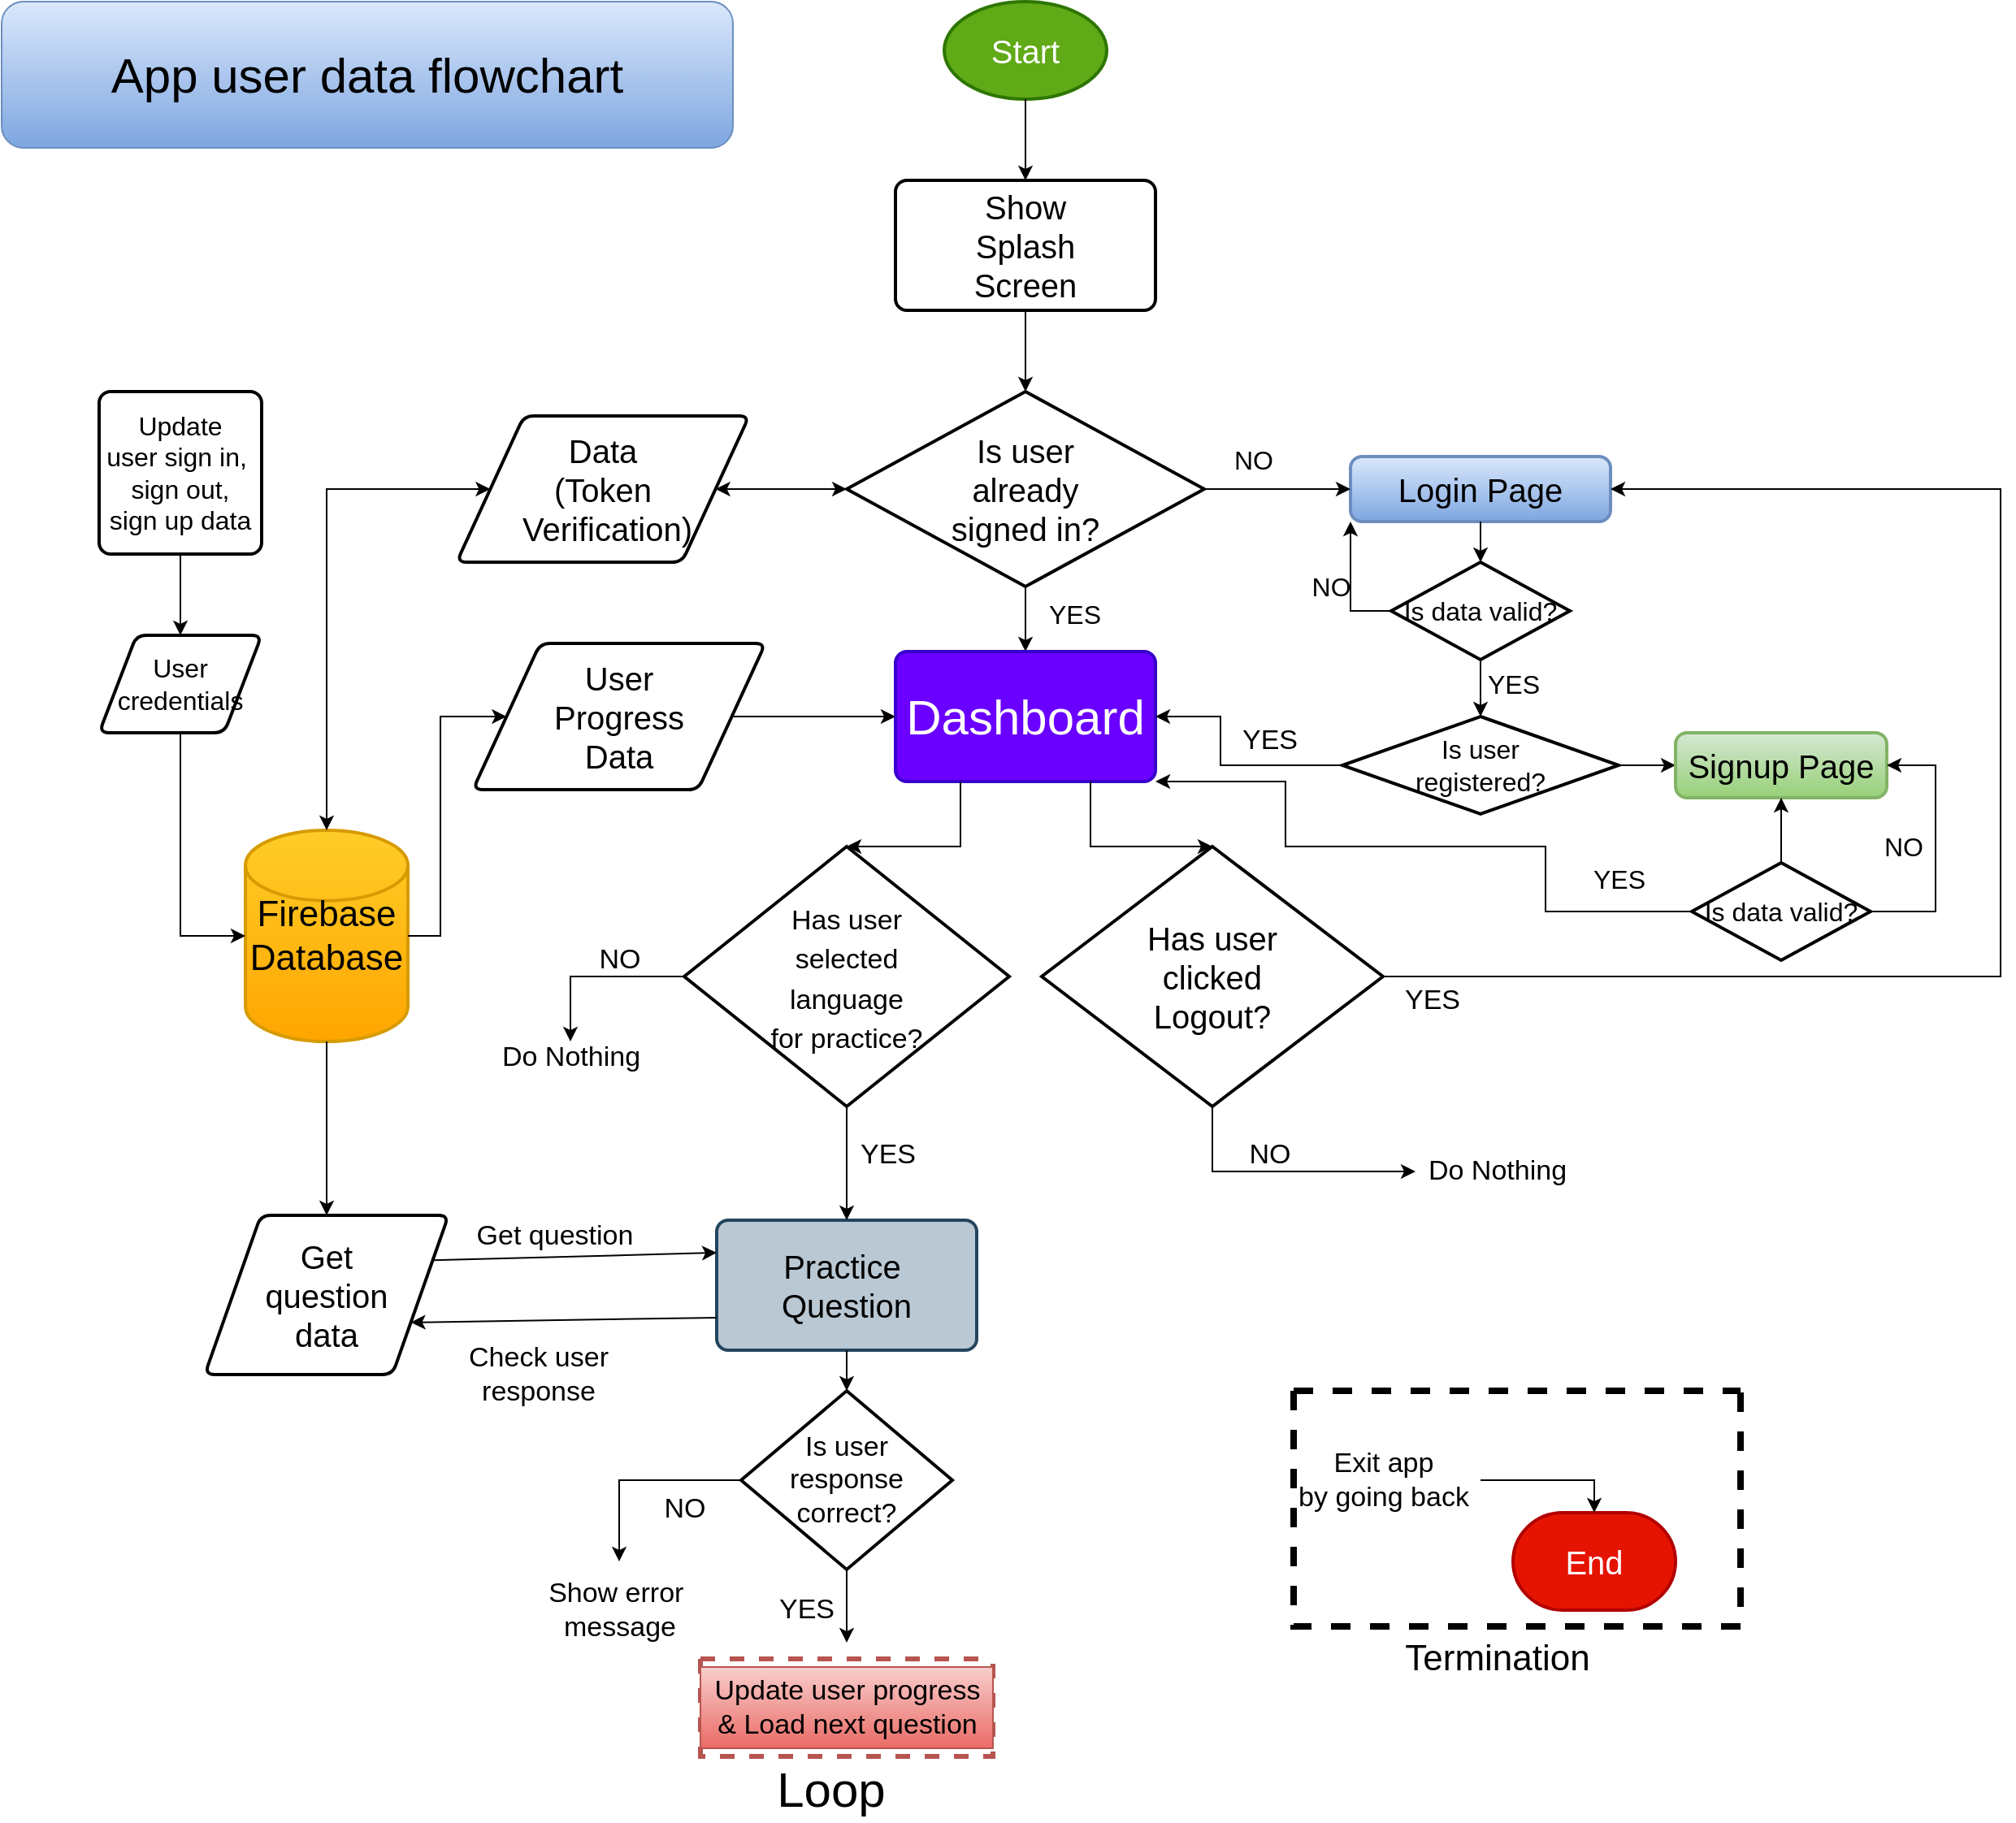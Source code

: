 <mxfile version="16.1.0" type="device"><diagram id="iTeTSBHItDn796xz2zNE" name="Page-1"><mxGraphModel dx="2170" dy="1230" grid="1" gridSize="10" guides="1" tooltips="1" connect="1" arrows="1" fold="1" page="1" pageScale="1" pageWidth="1654" pageHeight="1169" math="0" shadow="0"><root><mxCell id="0"/><mxCell id="1" parent="0"/><mxCell id="JfNLaWflrk9XX9AJtmkG-1" value="&lt;font style=&quot;font-size: 16px&quot;&gt;Is user &lt;br&gt;registered?&lt;/font&gt;" style="strokeWidth=2;html=1;shape=mxgraph.flowchart.decision;whiteSpace=wrap;" vertex="1" parent="1"><mxGeometry x="1015" y="480" width="170" height="60" as="geometry"/></mxCell><mxCell id="JfNLaWflrk9XX9AJtmkG-2" value="&lt;font style=&quot;font-size: 22px&quot;&gt;Firebase&lt;br&gt;Database&lt;/font&gt;" style="strokeWidth=2;html=1;shape=mxgraph.flowchart.database;whiteSpace=wrap;fillColor=#ffcd28;strokeColor=#d79b00;gradientColor=#ffa500;" vertex="1" parent="1"><mxGeometry x="340" y="550" width="100" height="130" as="geometry"/></mxCell><mxCell id="JfNLaWflrk9XX9AJtmkG-3" value="&lt;font style=&quot;font-size: 20px&quot;&gt;Data &lt;br&gt;(Token&lt;br&gt;&amp;nbsp;Verification)&lt;/font&gt;" style="shape=parallelogram;html=1;strokeWidth=2;perimeter=parallelogramPerimeter;whiteSpace=wrap;rounded=1;arcSize=12;size=0.23;" vertex="1" parent="1"><mxGeometry x="470" y="295" width="180" height="90" as="geometry"/></mxCell><mxCell id="JfNLaWflrk9XX9AJtmkG-4" value="&lt;font style=&quot;font-size: 20px&quot;&gt;Start&lt;/font&gt;" style="strokeWidth=2;html=1;shape=mxgraph.flowchart.start_1;whiteSpace=wrap;fillColor=#60a917;fontColor=#ffffff;strokeColor=#2D7600;" vertex="1" parent="1"><mxGeometry x="770" y="40" width="100" height="60" as="geometry"/></mxCell><mxCell id="JfNLaWflrk9XX9AJtmkG-5" value="&lt;font style=&quot;font-size: 20px&quot;&gt;Show &lt;br&gt;Splash&lt;br&gt;Screen&lt;/font&gt;" style="rounded=1;whiteSpace=wrap;html=1;absoluteArcSize=1;arcSize=14;strokeWidth=2;" vertex="1" parent="1"><mxGeometry x="740" y="150" width="160" height="80" as="geometry"/></mxCell><mxCell id="JfNLaWflrk9XX9AJtmkG-6" value="Login Page" style="rounded=1;whiteSpace=wrap;html=1;absoluteArcSize=1;arcSize=14;strokeWidth=2;fontSize=20;fillColor=#dae8fc;strokeColor=#6c8ebf;gradientColor=#7ea6e0;" vertex="1" parent="1"><mxGeometry x="1020" y="320" width="160" height="40" as="geometry"/></mxCell><mxCell id="JfNLaWflrk9XX9AJtmkG-7" value="Is user &lt;br&gt;already &lt;br&gt;signed in?" style="strokeWidth=2;html=1;shape=mxgraph.flowchart.decision;whiteSpace=wrap;fontSize=20;" vertex="1" parent="1"><mxGeometry x="710" y="280" width="220" height="120" as="geometry"/></mxCell><mxCell id="JfNLaWflrk9XX9AJtmkG-8" value="" style="endArrow=classic;html=1;rounded=0;fontSize=20;exitX=0.5;exitY=1;exitDx=0;exitDy=0;exitPerimeter=0;entryX=0.5;entryY=0;entryDx=0;entryDy=0;" edge="1" parent="1" source="JfNLaWflrk9XX9AJtmkG-4" target="JfNLaWflrk9XX9AJtmkG-5"><mxGeometry width="50" height="50" relative="1" as="geometry"><mxPoint x="800" y="250" as="sourcePoint"/><mxPoint x="850" y="200" as="targetPoint"/></mxGeometry></mxCell><mxCell id="JfNLaWflrk9XX9AJtmkG-9" value="" style="endArrow=classic;html=1;rounded=0;fontSize=20;exitX=0.5;exitY=1;exitDx=0;exitDy=0;entryX=0.5;entryY=0;entryDx=0;entryDy=0;entryPerimeter=0;" edge="1" parent="1" source="JfNLaWflrk9XX9AJtmkG-5" target="JfNLaWflrk9XX9AJtmkG-7"><mxGeometry width="50" height="50" relative="1" as="geometry"><mxPoint x="800" y="430" as="sourcePoint"/><mxPoint x="850" y="380" as="targetPoint"/></mxGeometry></mxCell><mxCell id="JfNLaWflrk9XX9AJtmkG-10" value="" style="endArrow=classic;html=1;rounded=0;fontSize=20;exitX=1;exitY=0.5;exitDx=0;exitDy=0;exitPerimeter=0;" edge="1" parent="1" source="JfNLaWflrk9XX9AJtmkG-7"><mxGeometry width="50" height="50" relative="1" as="geometry"><mxPoint x="800" y="430" as="sourcePoint"/><mxPoint x="1020" y="340.0" as="targetPoint"/></mxGeometry></mxCell><mxCell id="JfNLaWflrk9XX9AJtmkG-11" value="" style="endArrow=classic;html=1;rounded=0;fontSize=20;exitX=0.5;exitY=1;exitDx=0;exitDy=0;exitPerimeter=0;entryX=0.5;entryY=0;entryDx=0;entryDy=0;" edge="1" parent="1" source="JfNLaWflrk9XX9AJtmkG-7" target="JfNLaWflrk9XX9AJtmkG-12"><mxGeometry width="50" height="50" relative="1" as="geometry"><mxPoint x="800" y="520" as="sourcePoint"/><mxPoint x="820" y="440" as="targetPoint"/></mxGeometry></mxCell><mxCell id="JfNLaWflrk9XX9AJtmkG-12" value="&lt;font style=&quot;font-size: 30px&quot;&gt;Dashboard&lt;/font&gt;" style="rounded=1;whiteSpace=wrap;html=1;absoluteArcSize=1;arcSize=14;strokeWidth=2;fillColor=#6a00ff;fontColor=#ffffff;strokeColor=#3700CC;" vertex="1" parent="1"><mxGeometry x="740" y="440" width="160" height="80" as="geometry"/></mxCell><mxCell id="JfNLaWflrk9XX9AJtmkG-13" value="" style="endArrow=classic;startArrow=classic;html=1;rounded=0;fontSize=20;exitX=1;exitY=0.5;exitDx=0;exitDy=0;entryX=0;entryY=0.5;entryDx=0;entryDy=0;entryPerimeter=0;" edge="1" parent="1" source="JfNLaWflrk9XX9AJtmkG-3" target="JfNLaWflrk9XX9AJtmkG-7"><mxGeometry width="50" height="50" relative="1" as="geometry"><mxPoint x="800" y="500" as="sourcePoint"/><mxPoint x="850" y="450" as="targetPoint"/></mxGeometry></mxCell><mxCell id="JfNLaWflrk9XX9AJtmkG-14" value="" style="endArrow=classic;startArrow=classic;html=1;rounded=0;fontSize=20;exitX=0.5;exitY=0;exitDx=0;exitDy=0;exitPerimeter=0;entryX=0;entryY=0.5;entryDx=0;entryDy=0;" edge="1" parent="1" source="JfNLaWflrk9XX9AJtmkG-2" target="JfNLaWflrk9XX9AJtmkG-3"><mxGeometry width="50" height="50" relative="1" as="geometry"><mxPoint x="800" y="500" as="sourcePoint"/><mxPoint x="850" y="450" as="targetPoint"/><Array as="points"><mxPoint x="390" y="340"/></Array></mxGeometry></mxCell><mxCell id="JfNLaWflrk9XX9AJtmkG-15" value="&lt;font style=&quot;font-size: 16px&quot;&gt;NO&lt;/font&gt;" style="text;html=1;align=center;verticalAlign=middle;resizable=0;points=[];autosize=1;strokeColor=none;fillColor=none;fontSize=20;" vertex="1" parent="1"><mxGeometry x="940" y="305" width="40" height="30" as="geometry"/></mxCell><mxCell id="JfNLaWflrk9XX9AJtmkG-16" value="&lt;font style=&quot;font-size: 16px&quot;&gt;YES&lt;/font&gt;" style="text;html=1;align=center;verticalAlign=middle;resizable=0;points=[];autosize=1;strokeColor=none;fillColor=none;fontSize=20;" vertex="1" parent="1"><mxGeometry x="825" y="400" width="50" height="30" as="geometry"/></mxCell><mxCell id="JfNLaWflrk9XX9AJtmkG-17" value="&lt;span style=&quot;font-size: 20px&quot;&gt;User&lt;br&gt;Progress&lt;br&gt;Data&lt;/span&gt;" style="shape=parallelogram;html=1;strokeWidth=2;perimeter=parallelogramPerimeter;whiteSpace=wrap;rounded=1;arcSize=12;size=0.23;" vertex="1" parent="1"><mxGeometry x="480" y="435" width="180" height="90" as="geometry"/></mxCell><mxCell id="JfNLaWflrk9XX9AJtmkG-18" value="" style="endArrow=classic;html=1;rounded=0;fontSize=20;exitX=1;exitY=0.5;exitDx=0;exitDy=0;exitPerimeter=0;entryX=0;entryY=0.5;entryDx=0;entryDy=0;" edge="1" parent="1" source="JfNLaWflrk9XX9AJtmkG-2" target="JfNLaWflrk9XX9AJtmkG-17"><mxGeometry width="50" height="50" relative="1" as="geometry"><mxPoint x="800" y="500" as="sourcePoint"/><mxPoint x="850" y="450" as="targetPoint"/><Array as="points"><mxPoint x="460" y="615"/><mxPoint x="460" y="480"/></Array></mxGeometry></mxCell><mxCell id="JfNLaWflrk9XX9AJtmkG-19" value="" style="endArrow=classic;html=1;rounded=0;fontSize=20;exitX=1;exitY=0.5;exitDx=0;exitDy=0;entryX=0;entryY=0.5;entryDx=0;entryDy=0;" edge="1" parent="1" source="JfNLaWflrk9XX9AJtmkG-17" target="JfNLaWflrk9XX9AJtmkG-12"><mxGeometry width="50" height="50" relative="1" as="geometry"><mxPoint x="800" y="500" as="sourcePoint"/><mxPoint x="850" y="450" as="targetPoint"/></mxGeometry></mxCell><mxCell id="JfNLaWflrk9XX9AJtmkG-20" value="Has user&lt;br&gt;clicked&lt;br&gt;Logout?" style="strokeWidth=2;html=1;shape=mxgraph.flowchart.decision;whiteSpace=wrap;fontSize=20;" vertex="1" parent="1"><mxGeometry x="830" y="560" width="210" height="160" as="geometry"/></mxCell><mxCell id="JfNLaWflrk9XX9AJtmkG-21" value="&lt;font style=&quot;font-size: 17px&quot;&gt;Has user&lt;br&gt;selected&lt;br&gt;language&lt;br&gt;for practice?&lt;/font&gt;" style="strokeWidth=2;html=1;shape=mxgraph.flowchart.decision;whiteSpace=wrap;fontSize=20;" vertex="1" parent="1"><mxGeometry x="610" y="560" width="200" height="160" as="geometry"/></mxCell><mxCell id="JfNLaWflrk9XX9AJtmkG-22" value="" style="endArrow=classic;html=1;rounded=0;fontSize=20;exitX=0.25;exitY=1;exitDx=0;exitDy=0;entryX=0.5;entryY=0;entryDx=0;entryDy=0;entryPerimeter=0;" edge="1" parent="1" source="JfNLaWflrk9XX9AJtmkG-12" target="JfNLaWflrk9XX9AJtmkG-21"><mxGeometry width="50" height="50" relative="1" as="geometry"><mxPoint x="800" y="550" as="sourcePoint"/><mxPoint x="850" y="500" as="targetPoint"/><Array as="points"><mxPoint x="780" y="560"/></Array></mxGeometry></mxCell><mxCell id="JfNLaWflrk9XX9AJtmkG-23" value="" style="endArrow=classic;html=1;rounded=0;fontSize=20;entryX=0.5;entryY=0;entryDx=0;entryDy=0;entryPerimeter=0;exitX=0.75;exitY=1;exitDx=0;exitDy=0;" edge="1" parent="1" source="JfNLaWflrk9XX9AJtmkG-12" target="JfNLaWflrk9XX9AJtmkG-20"><mxGeometry width="50" height="50" relative="1" as="geometry"><mxPoint x="800" y="550" as="sourcePoint"/><mxPoint x="850" y="500" as="targetPoint"/><Array as="points"><mxPoint x="860" y="560"/></Array></mxGeometry></mxCell><mxCell id="JfNLaWflrk9XX9AJtmkG-24" value="&lt;span style=&quot;font-size: 20px&quot;&gt;Practice&amp;nbsp;&lt;br&gt;Question&lt;br&gt;&lt;/span&gt;" style="rounded=1;whiteSpace=wrap;html=1;absoluteArcSize=1;arcSize=14;strokeWidth=2;fillColor=#bac8d3;strokeColor=#23445d;" vertex="1" parent="1"><mxGeometry x="630" y="790" width="160" height="80" as="geometry"/></mxCell><mxCell id="JfNLaWflrk9XX9AJtmkG-25" value="&lt;span style=&quot;font-size: 20px&quot;&gt;Get &lt;br&gt;question &lt;br&gt;data&lt;/span&gt;" style="shape=parallelogram;html=1;strokeWidth=2;perimeter=parallelogramPerimeter;whiteSpace=wrap;rounded=1;arcSize=12;size=0.23;" vertex="1" parent="1"><mxGeometry x="315" y="787" width="150" height="98" as="geometry"/></mxCell><mxCell id="JfNLaWflrk9XX9AJtmkG-26" value="" style="endArrow=classic;html=1;rounded=0;fontSize=17;exitX=0.5;exitY=1;exitDx=0;exitDy=0;exitPerimeter=0;entryX=0.5;entryY=0;entryDx=0;entryDy=0;" edge="1" parent="1" source="JfNLaWflrk9XX9AJtmkG-2" target="JfNLaWflrk9XX9AJtmkG-25"><mxGeometry width="50" height="50" relative="1" as="geometry"><mxPoint x="800" y="710" as="sourcePoint"/><mxPoint x="850" y="660" as="targetPoint"/></mxGeometry></mxCell><mxCell id="JfNLaWflrk9XX9AJtmkG-27" value="" style="endArrow=classic;html=1;rounded=0;fontSize=17;exitX=1;exitY=0.25;exitDx=0;exitDy=0;entryX=0;entryY=0.25;entryDx=0;entryDy=0;" edge="1" parent="1" source="JfNLaWflrk9XX9AJtmkG-25" target="JfNLaWflrk9XX9AJtmkG-24"><mxGeometry width="50" height="50" relative="1" as="geometry"><mxPoint x="800" y="710" as="sourcePoint"/><mxPoint x="850" y="660" as="targetPoint"/></mxGeometry></mxCell><mxCell id="JfNLaWflrk9XX9AJtmkG-28" value="" style="endArrow=classic;html=1;rounded=0;fontSize=17;entryX=0.5;entryY=0;entryDx=0;entryDy=0;exitX=0.5;exitY=1;exitDx=0;exitDy=0;exitPerimeter=0;" edge="1" parent="1" source="JfNLaWflrk9XX9AJtmkG-21" target="JfNLaWflrk9XX9AJtmkG-24"><mxGeometry width="50" height="50" relative="1" as="geometry"><mxPoint x="760" y="800" as="sourcePoint"/><mxPoint x="810" y="750" as="targetPoint"/></mxGeometry></mxCell><mxCell id="JfNLaWflrk9XX9AJtmkG-29" value="" style="endArrow=classic;html=1;rounded=0;fontSize=17;exitX=0;exitY=0.5;exitDx=0;exitDy=0;exitPerimeter=0;" edge="1" parent="1" source="JfNLaWflrk9XX9AJtmkG-21"><mxGeometry width="50" height="50" relative="1" as="geometry"><mxPoint x="760" y="710" as="sourcePoint"/><mxPoint x="540" y="680" as="targetPoint"/><Array as="points"><mxPoint x="540" y="640"/></Array></mxGeometry></mxCell><mxCell id="JfNLaWflrk9XX9AJtmkG-30" value="Do Nothing" style="text;html=1;align=center;verticalAlign=middle;resizable=0;points=[];autosize=1;strokeColor=none;fillColor=none;fontSize=17;" vertex="1" parent="1"><mxGeometry x="490" y="675" width="100" height="30" as="geometry"/></mxCell><mxCell id="JfNLaWflrk9XX9AJtmkG-31" value="NO" style="text;html=1;align=center;verticalAlign=middle;resizable=0;points=[];autosize=1;strokeColor=none;fillColor=none;fontSize=17;" vertex="1" parent="1"><mxGeometry x="550" y="615" width="40" height="30" as="geometry"/></mxCell><mxCell id="JfNLaWflrk9XX9AJtmkG-32" value="YES" style="text;html=1;align=center;verticalAlign=middle;resizable=0;points=[];autosize=1;strokeColor=none;fillColor=none;fontSize=17;" vertex="1" parent="1"><mxGeometry x="710" y="735" width="50" height="30" as="geometry"/></mxCell><mxCell id="JfNLaWflrk9XX9AJtmkG-33" value="" style="endArrow=classic;html=1;rounded=0;fontSize=17;exitX=1;exitY=0.5;exitDx=0;exitDy=0;exitPerimeter=0;entryX=1;entryY=0.5;entryDx=0;entryDy=0;" edge="1" parent="1" source="JfNLaWflrk9XX9AJtmkG-20" target="JfNLaWflrk9XX9AJtmkG-6"><mxGeometry width="50" height="50" relative="1" as="geometry"><mxPoint x="970" y="710" as="sourcePoint"/><mxPoint x="1140" y="640" as="targetPoint"/><Array as="points"><mxPoint x="1420" y="640"/><mxPoint x="1420" y="340"/></Array></mxGeometry></mxCell><mxCell id="JfNLaWflrk9XX9AJtmkG-34" value="" style="endArrow=classic;html=1;rounded=0;fontSize=17;exitX=0.5;exitY=1;exitDx=0;exitDy=0;exitPerimeter=0;" edge="1" parent="1" source="JfNLaWflrk9XX9AJtmkG-20"><mxGeometry width="50" height="50" relative="1" as="geometry"><mxPoint x="970" y="710" as="sourcePoint"/><mxPoint x="1060" y="760" as="targetPoint"/><Array as="points"><mxPoint x="935" y="760"/></Array></mxGeometry></mxCell><mxCell id="JfNLaWflrk9XX9AJtmkG-35" value="Do Nothing" style="text;html=1;align=center;verticalAlign=middle;resizable=0;points=[];autosize=1;strokeColor=none;fillColor=none;fontSize=17;" vertex="1" parent="1"><mxGeometry x="1060" y="745" width="100" height="30" as="geometry"/></mxCell><mxCell id="JfNLaWflrk9XX9AJtmkG-36" value="NO" style="text;html=1;align=center;verticalAlign=middle;resizable=0;points=[];autosize=1;strokeColor=none;fillColor=none;fontSize=17;" vertex="1" parent="1"><mxGeometry x="950" y="735" width="40" height="30" as="geometry"/></mxCell><mxCell id="JfNLaWflrk9XX9AJtmkG-37" value="YES" style="text;html=1;align=center;verticalAlign=middle;resizable=0;points=[];autosize=1;strokeColor=none;fillColor=none;fontSize=17;" vertex="1" parent="1"><mxGeometry x="1045" y="640" width="50" height="30" as="geometry"/></mxCell><mxCell id="JfNLaWflrk9XX9AJtmkG-38" value="" style="endArrow=classic;html=1;rounded=0;fontSize=17;exitX=0;exitY=0.75;exitDx=0;exitDy=0;entryX=1;entryY=0.75;entryDx=0;entryDy=0;" edge="1" parent="1" source="JfNLaWflrk9XX9AJtmkG-24" target="JfNLaWflrk9XX9AJtmkG-25"><mxGeometry width="50" height="50" relative="1" as="geometry"><mxPoint x="720" y="800" as="sourcePoint"/><mxPoint x="770" y="750" as="targetPoint"/></mxGeometry></mxCell><mxCell id="JfNLaWflrk9XX9AJtmkG-39" value="Get question" style="text;html=1;align=center;verticalAlign=middle;resizable=0;points=[];autosize=1;strokeColor=none;fillColor=none;fontSize=17;" vertex="1" parent="1"><mxGeometry x="475" y="785" width="110" height="30" as="geometry"/></mxCell><mxCell id="JfNLaWflrk9XX9AJtmkG-40" value="Check user &lt;br&gt;response" style="text;html=1;align=center;verticalAlign=middle;resizable=0;points=[];autosize=1;strokeColor=none;fillColor=none;fontSize=17;" vertex="1" parent="1"><mxGeometry x="470" y="860" width="100" height="50" as="geometry"/></mxCell><mxCell id="JfNLaWflrk9XX9AJtmkG-41" value="Is user&lt;br&gt;response&lt;br&gt;correct?" style="strokeWidth=2;html=1;shape=mxgraph.flowchart.decision;whiteSpace=wrap;fontSize=17;" vertex="1" parent="1"><mxGeometry x="645" y="895" width="130" height="110" as="geometry"/></mxCell><mxCell id="JfNLaWflrk9XX9AJtmkG-42" value="" style="endArrow=classic;html=1;rounded=0;fontSize=17;entryX=0.5;entryY=0;entryDx=0;entryDy=0;entryPerimeter=0;exitX=0.5;exitY=1;exitDx=0;exitDy=0;" edge="1" parent="1" source="JfNLaWflrk9XX9AJtmkG-24" target="JfNLaWflrk9XX9AJtmkG-41"><mxGeometry width="50" height="50" relative="1" as="geometry"><mxPoint x="720" y="950" as="sourcePoint"/><mxPoint x="770" y="900" as="targetPoint"/></mxGeometry></mxCell><mxCell id="JfNLaWflrk9XX9AJtmkG-43" value="" style="endArrow=classic;html=1;rounded=0;fontSize=17;exitX=0;exitY=0.5;exitDx=0;exitDy=0;exitPerimeter=0;" edge="1" parent="1" source="JfNLaWflrk9XX9AJtmkG-41"><mxGeometry width="50" height="50" relative="1" as="geometry"><mxPoint x="720" y="950" as="sourcePoint"/><mxPoint x="570" y="1000" as="targetPoint"/><Array as="points"><mxPoint x="570" y="950"/></Array></mxGeometry></mxCell><mxCell id="JfNLaWflrk9XX9AJtmkG-44" value="" style="endArrow=classic;html=1;rounded=0;fontSize=17;exitX=0.5;exitY=1;exitDx=0;exitDy=0;exitPerimeter=0;" edge="1" parent="1" source="JfNLaWflrk9XX9AJtmkG-41"><mxGeometry width="50" height="50" relative="1" as="geometry"><mxPoint x="720" y="950" as="sourcePoint"/><mxPoint x="710" y="1050" as="targetPoint"/></mxGeometry></mxCell><mxCell id="JfNLaWflrk9XX9AJtmkG-45" value="NO" style="text;html=1;align=center;verticalAlign=middle;resizable=0;points=[];autosize=1;strokeColor=none;fillColor=none;fontSize=17;" vertex="1" parent="1"><mxGeometry x="590" y="952.5" width="40" height="30" as="geometry"/></mxCell><mxCell id="JfNLaWflrk9XX9AJtmkG-46" value="Show&amp;nbsp;error&amp;nbsp;&lt;br&gt;message" style="text;html=1;align=center;verticalAlign=middle;resizable=0;points=[];autosize=1;strokeColor=none;fillColor=none;fontSize=17;" vertex="1" parent="1"><mxGeometry x="520" y="1005" width="100" height="50" as="geometry"/></mxCell><mxCell id="JfNLaWflrk9XX9AJtmkG-47" value="YES" style="text;html=1;align=center;verticalAlign=middle;resizable=0;points=[];autosize=1;strokeColor=none;fillColor=none;fontSize=17;" vertex="1" parent="1"><mxGeometry x="660" y="1015" width="50" height="30" as="geometry"/></mxCell><mxCell id="JfNLaWflrk9XX9AJtmkG-48" value="" style="endArrow=classic;html=1;rounded=0;fontSize=17;exitX=0.5;exitY=1;exitDx=0;exitDy=0;entryX=0.5;entryY=0;entryDx=0;entryDy=0;entryPerimeter=0;" edge="1" parent="1" source="JfNLaWflrk9XX9AJtmkG-6" target="JfNLaWflrk9XX9AJtmkG-54"><mxGeometry width="50" height="50" relative="1" as="geometry"><mxPoint x="1150" y="380" as="sourcePoint"/><mxPoint x="1240" y="340" as="targetPoint"/></mxGeometry></mxCell><mxCell id="JfNLaWflrk9XX9AJtmkG-49" value="" style="endArrow=classic;html=1;rounded=0;fontSize=17;exitX=0;exitY=0.5;exitDx=0;exitDy=0;exitPerimeter=0;entryX=1;entryY=0.5;entryDx=0;entryDy=0;" edge="1" parent="1" source="JfNLaWflrk9XX9AJtmkG-1" target="JfNLaWflrk9XX9AJtmkG-12"><mxGeometry width="50" height="50" relative="1" as="geometry"><mxPoint x="1150" y="380" as="sourcePoint"/><mxPoint x="1200" y="330" as="targetPoint"/><Array as="points"><mxPoint x="940" y="510"/><mxPoint x="940" y="480"/></Array></mxGeometry></mxCell><mxCell id="JfNLaWflrk9XX9AJtmkG-50" value="YES" style="text;html=1;align=center;verticalAlign=middle;resizable=0;points=[];autosize=1;strokeColor=none;fillColor=none;fontSize=17;" vertex="1" parent="1"><mxGeometry x="945" y="480" width="50" height="30" as="geometry"/></mxCell><mxCell id="JfNLaWflrk9XX9AJtmkG-51" value="" style="endArrow=classic;html=1;rounded=0;fontSize=17;exitX=1;exitY=0.5;exitDx=0;exitDy=0;exitPerimeter=0;entryX=0;entryY=0.5;entryDx=0;entryDy=0;" edge="1" parent="1" source="JfNLaWflrk9XX9AJtmkG-1" target="JfNLaWflrk9XX9AJtmkG-52"><mxGeometry width="50" height="50" relative="1" as="geometry"><mxPoint x="1150" y="380" as="sourcePoint"/><mxPoint x="1220" y="510" as="targetPoint"/></mxGeometry></mxCell><mxCell id="JfNLaWflrk9XX9AJtmkG-52" value="Signup Page" style="rounded=1;whiteSpace=wrap;html=1;absoluteArcSize=1;arcSize=14;strokeWidth=2;fontSize=20;fillColor=#d5e8d4;strokeColor=#82b366;gradientColor=#97d077;" vertex="1" parent="1"><mxGeometry x="1220" y="490" width="130" height="40" as="geometry"/></mxCell><mxCell id="JfNLaWflrk9XX9AJtmkG-53" value="" style="edgeStyle=orthogonalEdgeStyle;rounded=0;orthogonalLoop=1;jettySize=auto;html=1;fontSize=16;" edge="1" parent="1" source="JfNLaWflrk9XX9AJtmkG-54" target="JfNLaWflrk9XX9AJtmkG-1"><mxGeometry relative="1" as="geometry"/></mxCell><mxCell id="JfNLaWflrk9XX9AJtmkG-54" value="&lt;font style=&quot;font-size: 16px&quot;&gt;Is data valid?&lt;/font&gt;" style="strokeWidth=2;html=1;shape=mxgraph.flowchart.decision;whiteSpace=wrap;" vertex="1" parent="1"><mxGeometry x="1045" y="385" width="110" height="60" as="geometry"/></mxCell><mxCell id="JfNLaWflrk9XX9AJtmkG-55" value="" style="endArrow=classic;html=1;rounded=0;fontSize=16;exitX=0;exitY=0.5;exitDx=0;exitDy=0;exitPerimeter=0;entryX=0;entryY=1;entryDx=0;entryDy=0;" edge="1" parent="1" source="JfNLaWflrk9XX9AJtmkG-54" target="JfNLaWflrk9XX9AJtmkG-6"><mxGeometry width="50" height="50" relative="1" as="geometry"><mxPoint x="1140" y="470" as="sourcePoint"/><mxPoint x="1190" y="420" as="targetPoint"/><Array as="points"><mxPoint x="1020" y="415"/></Array></mxGeometry></mxCell><mxCell id="JfNLaWflrk9XX9AJtmkG-56" value="NO&amp;nbsp;" style="text;html=1;align=center;verticalAlign=middle;resizable=0;points=[];autosize=1;strokeColor=none;fillColor=none;fontSize=16;" vertex="1" parent="1"><mxGeometry x="990" y="390" width="40" height="20" as="geometry"/></mxCell><mxCell id="JfNLaWflrk9XX9AJtmkG-57" value="YES" style="text;html=1;align=center;verticalAlign=middle;resizable=0;points=[];autosize=1;strokeColor=none;fillColor=none;fontSize=16;" vertex="1" parent="1"><mxGeometry x="1095" y="450" width="50" height="20" as="geometry"/></mxCell><mxCell id="JfNLaWflrk9XX9AJtmkG-58" value="" style="edgeStyle=orthogonalEdgeStyle;rounded=0;orthogonalLoop=1;jettySize=auto;html=1;fontSize=16;" edge="1" parent="1" source="JfNLaWflrk9XX9AJtmkG-59" target="JfNLaWflrk9XX9AJtmkG-52"><mxGeometry relative="1" as="geometry"/></mxCell><mxCell id="JfNLaWflrk9XX9AJtmkG-59" value="&lt;font style=&quot;font-size: 16px&quot;&gt;Is data valid?&lt;/font&gt;" style="strokeWidth=2;html=1;shape=mxgraph.flowchart.decision;whiteSpace=wrap;" vertex="1" parent="1"><mxGeometry x="1230" y="570" width="110" height="60" as="geometry"/></mxCell><mxCell id="JfNLaWflrk9XX9AJtmkG-60" value="" style="endArrow=classic;html=1;rounded=0;fontSize=16;exitX=0;exitY=0.5;exitDx=0;exitDy=0;exitPerimeter=0;entryX=1;entryY=1;entryDx=0;entryDy=0;" edge="1" parent="1" source="JfNLaWflrk9XX9AJtmkG-59" target="JfNLaWflrk9XX9AJtmkG-12"><mxGeometry width="50" height="50" relative="1" as="geometry"><mxPoint x="1140" y="480" as="sourcePoint"/><mxPoint x="1190" y="430" as="targetPoint"/><Array as="points"><mxPoint x="1140" y="600"/><mxPoint x="1140" y="560"/><mxPoint x="980" y="560"/><mxPoint x="980" y="520"/></Array></mxGeometry></mxCell><mxCell id="JfNLaWflrk9XX9AJtmkG-61" value="YES" style="text;html=1;align=center;verticalAlign=middle;resizable=0;points=[];autosize=1;strokeColor=none;fillColor=none;fontSize=16;" vertex="1" parent="1"><mxGeometry x="1160" y="570" width="50" height="20" as="geometry"/></mxCell><mxCell id="JfNLaWflrk9XX9AJtmkG-62" value="" style="endArrow=classic;html=1;rounded=0;fontSize=16;exitX=1;exitY=0.5;exitDx=0;exitDy=0;exitPerimeter=0;entryX=1;entryY=0.5;entryDx=0;entryDy=0;" edge="1" parent="1" source="JfNLaWflrk9XX9AJtmkG-59" target="JfNLaWflrk9XX9AJtmkG-52"><mxGeometry width="50" height="50" relative="1" as="geometry"><mxPoint x="1140" y="480" as="sourcePoint"/><mxPoint x="1190" y="430" as="targetPoint"/><Array as="points"><mxPoint x="1380" y="600"/><mxPoint x="1380" y="510"/></Array></mxGeometry></mxCell><mxCell id="JfNLaWflrk9XX9AJtmkG-63" value="NO" style="text;html=1;align=center;verticalAlign=middle;resizable=0;points=[];autosize=1;strokeColor=none;fillColor=none;fontSize=16;" vertex="1" parent="1"><mxGeometry x="1340" y="550" width="40" height="20" as="geometry"/></mxCell><mxCell id="JfNLaWflrk9XX9AJtmkG-64" value="" style="endArrow=classic;html=1;rounded=0;fontSize=16;entryX=0;entryY=0.5;entryDx=0;entryDy=0;entryPerimeter=0;exitX=0.5;exitY=1;exitDx=0;exitDy=0;" edge="1" parent="1" source="JfNLaWflrk9XX9AJtmkG-66" target="JfNLaWflrk9XX9AJtmkG-2"><mxGeometry width="50" height="50" relative="1" as="geometry"><mxPoint x="300" y="440" as="sourcePoint"/><mxPoint x="440" y="650" as="targetPoint"/><Array as="points"><mxPoint x="300" y="615"/></Array></mxGeometry></mxCell><mxCell id="JfNLaWflrk9XX9AJtmkG-65" value="Update&lt;br&gt;user sign in,&amp;nbsp;&lt;br&gt;sign out,&lt;br&gt;sign up data" style="rounded=1;whiteSpace=wrap;html=1;absoluteArcSize=1;arcSize=14;strokeWidth=2;fontSize=16;" vertex="1" parent="1"><mxGeometry x="250" y="280" width="100" height="100" as="geometry"/></mxCell><mxCell id="JfNLaWflrk9XX9AJtmkG-66" value="User&lt;br&gt;credentials" style="shape=parallelogram;html=1;strokeWidth=2;perimeter=parallelogramPerimeter;whiteSpace=wrap;rounded=1;arcSize=12;size=0.23;fontSize=16;" vertex="1" parent="1"><mxGeometry x="250" y="430" width="100" height="60" as="geometry"/></mxCell><mxCell id="JfNLaWflrk9XX9AJtmkG-67" value="" style="endArrow=classic;html=1;rounded=0;fontSize=16;exitX=0.5;exitY=1;exitDx=0;exitDy=0;entryX=0.5;entryY=0;entryDx=0;entryDy=0;" edge="1" parent="1" source="JfNLaWflrk9XX9AJtmkG-65" target="JfNLaWflrk9XX9AJtmkG-66"><mxGeometry width="50" height="50" relative="1" as="geometry"><mxPoint x="450" y="410" as="sourcePoint"/><mxPoint x="500" y="360" as="targetPoint"/></mxGeometry></mxCell><mxCell id="JfNLaWflrk9XX9AJtmkG-68" value="" style="swimlane;startSize=0;fontSize=22;dashed=1;strokeWidth=4;" vertex="1" parent="1"><mxGeometry x="985" y="895" width="275" height="145" as="geometry"/></mxCell><mxCell id="JfNLaWflrk9XX9AJtmkG-69" value="&lt;font style=&quot;font-size: 20px&quot;&gt;End&lt;/font&gt;" style="strokeWidth=2;html=1;shape=mxgraph.flowchart.terminator;whiteSpace=wrap;fillColor=#e51400;fontColor=#ffffff;strokeColor=#B20000;" vertex="1" parent="JfNLaWflrk9XX9AJtmkG-68"><mxGeometry x="135" y="75" width="100" height="60" as="geometry"/></mxCell><mxCell id="JfNLaWflrk9XX9AJtmkG-70" value="" style="endArrow=classic;html=1;rounded=0;fontSize=16;entryX=0.5;entryY=0;entryDx=0;entryDy=0;entryPerimeter=0;" edge="1" parent="JfNLaWflrk9XX9AJtmkG-68" target="JfNLaWflrk9XX9AJtmkG-69"><mxGeometry width="50" height="50" relative="1" as="geometry"><mxPoint x="115" y="55" as="sourcePoint"/><mxPoint x="405" y="-65" as="targetPoint"/><Array as="points"><mxPoint x="185" y="55"/></Array></mxGeometry></mxCell><mxCell id="JfNLaWflrk9XX9AJtmkG-71" value="&lt;font style=&quot;font-size: 17px&quot;&gt;Exit app&lt;br&gt;by going back&lt;/font&gt;" style="text;html=1;align=center;verticalAlign=middle;resizable=0;points=[];autosize=1;strokeColor=none;fillColor=none;fontSize=16;" vertex="1" parent="JfNLaWflrk9XX9AJtmkG-68"><mxGeometry x="-5" y="35" width="120" height="40" as="geometry"/></mxCell><mxCell id="JfNLaWflrk9XX9AJtmkG-72" value="Termination" style="text;html=1;align=center;verticalAlign=middle;resizable=0;points=[];autosize=1;strokeColor=none;fillColor=none;fontSize=22;" vertex="1" parent="1"><mxGeometry x="1045" y="1045" width="130" height="30" as="geometry"/></mxCell><mxCell id="JfNLaWflrk9XX9AJtmkG-73" value="" style="swimlane;startSize=0;dashed=1;fontSize=22;strokeWidth=3;perimeterSpacing=3;fillColor=#f8cecc;gradientColor=#ea6b66;strokeColor=#b85450;" vertex="1" parent="1"><mxGeometry x="620" y="1060" width="180" height="60" as="geometry"/></mxCell><mxCell id="JfNLaWflrk9XX9AJtmkG-74" value="Update user progress&lt;br&gt;&amp;amp; Load next question&lt;br&gt;" style="text;html=1;align=center;verticalAlign=middle;resizable=0;points=[];autosize=1;strokeColor=#b85450;fillColor=#f8cecc;fontSize=17;gradientColor=#ea6b66;" vertex="1" parent="JfNLaWflrk9XX9AJtmkG-73"><mxGeometry y="5" width="180" height="50" as="geometry"/></mxCell><mxCell id="JfNLaWflrk9XX9AJtmkG-75" value="&lt;font style=&quot;font-size: 30px&quot;&gt;App user data flowchart&lt;/font&gt;" style="rounded=1;whiteSpace=wrap;html=1;fillColor=#dae8fc;gradientColor=#7ea6e0;strokeColor=#6c8ebf;" vertex="1" parent="1"><mxGeometry x="190" y="40" width="450" height="90" as="geometry"/></mxCell><mxCell id="JfNLaWflrk9XX9AJtmkG-76" value="Loop" style="text;html=1;align=center;verticalAlign=middle;resizable=0;points=[];autosize=1;strokeColor=none;fillColor=none;fontSize=30;" vertex="1" parent="1"><mxGeometry x="660" y="1120" width="80" height="40" as="geometry"/></mxCell></root></mxGraphModel></diagram></mxfile>